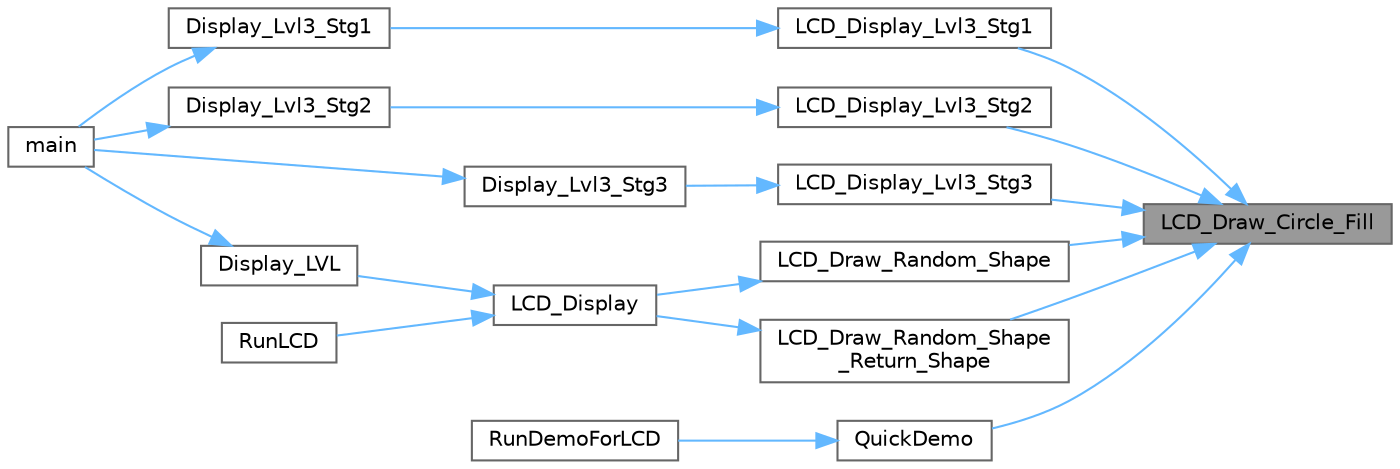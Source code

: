 digraph "LCD_Draw_Circle_Fill"
{
 // LATEX_PDF_SIZE
  bgcolor="transparent";
  edge [fontname=Helvetica,fontsize=10,labelfontname=Helvetica,labelfontsize=10];
  node [fontname=Helvetica,fontsize=10,shape=box,height=0.2,width=0.4];
  rankdir="RL";
  Node1 [id="Node000001",label="LCD_Draw_Circle_Fill",height=0.2,width=0.4,color="gray40", fillcolor="grey60", style="filled", fontcolor="black",tooltip="Draws a filled circle on the screen."];
  Node1 -> Node2 [id="edge1_Node000001_Node000002",dir="back",color="steelblue1",style="solid",tooltip=" "];
  Node2 [id="Node000002",label="LCD_Display_Lvl3_Stg1",height=0.2,width=0.4,color="grey40", fillcolor="white", style="filled",URL="$_l_c_d___driver_8c.html#aeef226b3af341b88fb77b8a8e7102e27",tooltip="Displays the first stage of Level 3 on the LCD screen."];
  Node2 -> Node3 [id="edge2_Node000002_Node000003",dir="back",color="steelblue1",style="solid",tooltip=" "];
  Node3 [id="Node000003",label="Display_Lvl3_Stg1",height=0.2,width=0.4,color="grey40", fillcolor="white", style="filled",URL="$_application_code_8c.html#ae2f8f9e242916b09875ccce953bac02e",tooltip=" "];
  Node3 -> Node4 [id="edge3_Node000003_Node000004",dir="back",color="steelblue1",style="solid",tooltip=" "];
  Node4 [id="Node000004",label="main",height=0.2,width=0.4,color="grey40", fillcolor="white", style="filled",URL="$main_8c.html#a840291bc02cba5474a4cb46a9b9566fe",tooltip="The application entry point."];
  Node1 -> Node5 [id="edge4_Node000001_Node000005",dir="back",color="steelblue1",style="solid",tooltip=" "];
  Node5 [id="Node000005",label="LCD_Display_Lvl3_Stg2",height=0.2,width=0.4,color="grey40", fillcolor="white", style="filled",URL="$_l_c_d___driver_8c.html#aca47c3f60de3d6716366d98268b2dad8",tooltip="Displays the second stage of Level 3 on the LCD screen."];
  Node5 -> Node6 [id="edge5_Node000005_Node000006",dir="back",color="steelblue1",style="solid",tooltip=" "];
  Node6 [id="Node000006",label="Display_Lvl3_Stg2",height=0.2,width=0.4,color="grey40", fillcolor="white", style="filled",URL="$_application_code_8c.html#a5100fb16f06dfc463e1d7dc01ea0f876",tooltip=" "];
  Node6 -> Node4 [id="edge6_Node000006_Node000004",dir="back",color="steelblue1",style="solid",tooltip=" "];
  Node1 -> Node7 [id="edge7_Node000001_Node000007",dir="back",color="steelblue1",style="solid",tooltip=" "];
  Node7 [id="Node000007",label="LCD_Display_Lvl3_Stg3",height=0.2,width=0.4,color="grey40", fillcolor="white", style="filled",URL="$_l_c_d___driver_8c.html#a17ad9dd1e1193c95020f0b4f88b99e84",tooltip="Displays the third stage of Level 3 on the LCD screen."];
  Node7 -> Node8 [id="edge8_Node000007_Node000008",dir="back",color="steelblue1",style="solid",tooltip=" "];
  Node8 [id="Node000008",label="Display_Lvl3_Stg3",height=0.2,width=0.4,color="grey40", fillcolor="white", style="filled",URL="$_application_code_8c.html#ad965cdbec43f0ca1b66d75f4103870bb",tooltip=" "];
  Node8 -> Node4 [id="edge9_Node000008_Node000004",dir="back",color="steelblue1",style="solid",tooltip=" "];
  Node1 -> Node9 [id="edge10_Node000001_Node000009",dir="back",color="steelblue1",style="solid",tooltip=" "];
  Node9 [id="Node000009",label="LCD_Draw_Random_Shape",height=0.2,width=0.4,color="grey40", fillcolor="white", style="filled",URL="$_l_c_d___driver_8c.html#a1e0ad63bd2a5c88eabdddf588490c401",tooltip="Draws a random shape (circle, square, or triangle) on the screen."];
  Node9 -> Node10 [id="edge11_Node000009_Node000010",dir="back",color="steelblue1",style="solid",tooltip=" "];
  Node10 [id="Node000010",label="LCD_Display",height=0.2,width=0.4,color="grey40", fillcolor="white", style="filled",URL="$_l_c_d___driver_8c.html#a89b24659155f092f9a107f092e115156",tooltip="Displays different levels on the LCD screen based on the input level."];
  Node10 -> Node11 [id="edge12_Node000010_Node000011",dir="back",color="steelblue1",style="solid",tooltip=" "];
  Node11 [id="Node000011",label="Display_LVL",height=0.2,width=0.4,color="grey40", fillcolor="white", style="filled",URL="$_application_code_8c.html#a6c52a647416501b43feac0d988aacc42",tooltip=" "];
  Node11 -> Node4 [id="edge13_Node000011_Node000004",dir="back",color="steelblue1",style="solid",tooltip=" "];
  Node10 -> Node12 [id="edge14_Node000010_Node000012",dir="back",color="steelblue1",style="solid",tooltip=" "];
  Node12 [id="Node000012",label="RunLCD",height=0.2,width=0.4,color="grey40", fillcolor="white", style="filled",URL="$_application_code_8c.html#a1af9b3ccc044ed55d6b90dd146241593",tooltip=" "];
  Node1 -> Node13 [id="edge15_Node000001_Node000013",dir="back",color="steelblue1",style="solid",tooltip=" "];
  Node13 [id="Node000013",label="LCD_Draw_Random_Shape\l_Return_Shape",height=0.2,width=0.4,color="grey40", fillcolor="white", style="filled",URL="$_l_c_d___driver_8c.html#aa3b251fa299fd7a94f595fd1bfa3f503",tooltip="Draws a random shape (circle, triangle, or square) on the screen and returns the shape type."];
  Node13 -> Node10 [id="edge16_Node000013_Node000010",dir="back",color="steelblue1",style="solid",tooltip=" "];
  Node1 -> Node14 [id="edge17_Node000001_Node000014",dir="back",color="steelblue1",style="solid",tooltip=" "];
  Node14 [id="Node000014",label="QuickDemo",height=0.2,width=0.4,color="grey40", fillcolor="white", style="filled",URL="$_l_c_d___driver_8c.html#a7a4a992b21724427c609e060c649f760",tooltip=" "];
  Node14 -> Node15 [id="edge18_Node000014_Node000015",dir="back",color="steelblue1",style="solid",tooltip=" "];
  Node15 [id="Node000015",label="RunDemoForLCD",height=0.2,width=0.4,color="grey40", fillcolor="white", style="filled",URL="$_application_code_8c.html#a179698db61c394bdbc675b8e9c0a1908",tooltip=" "];
}
